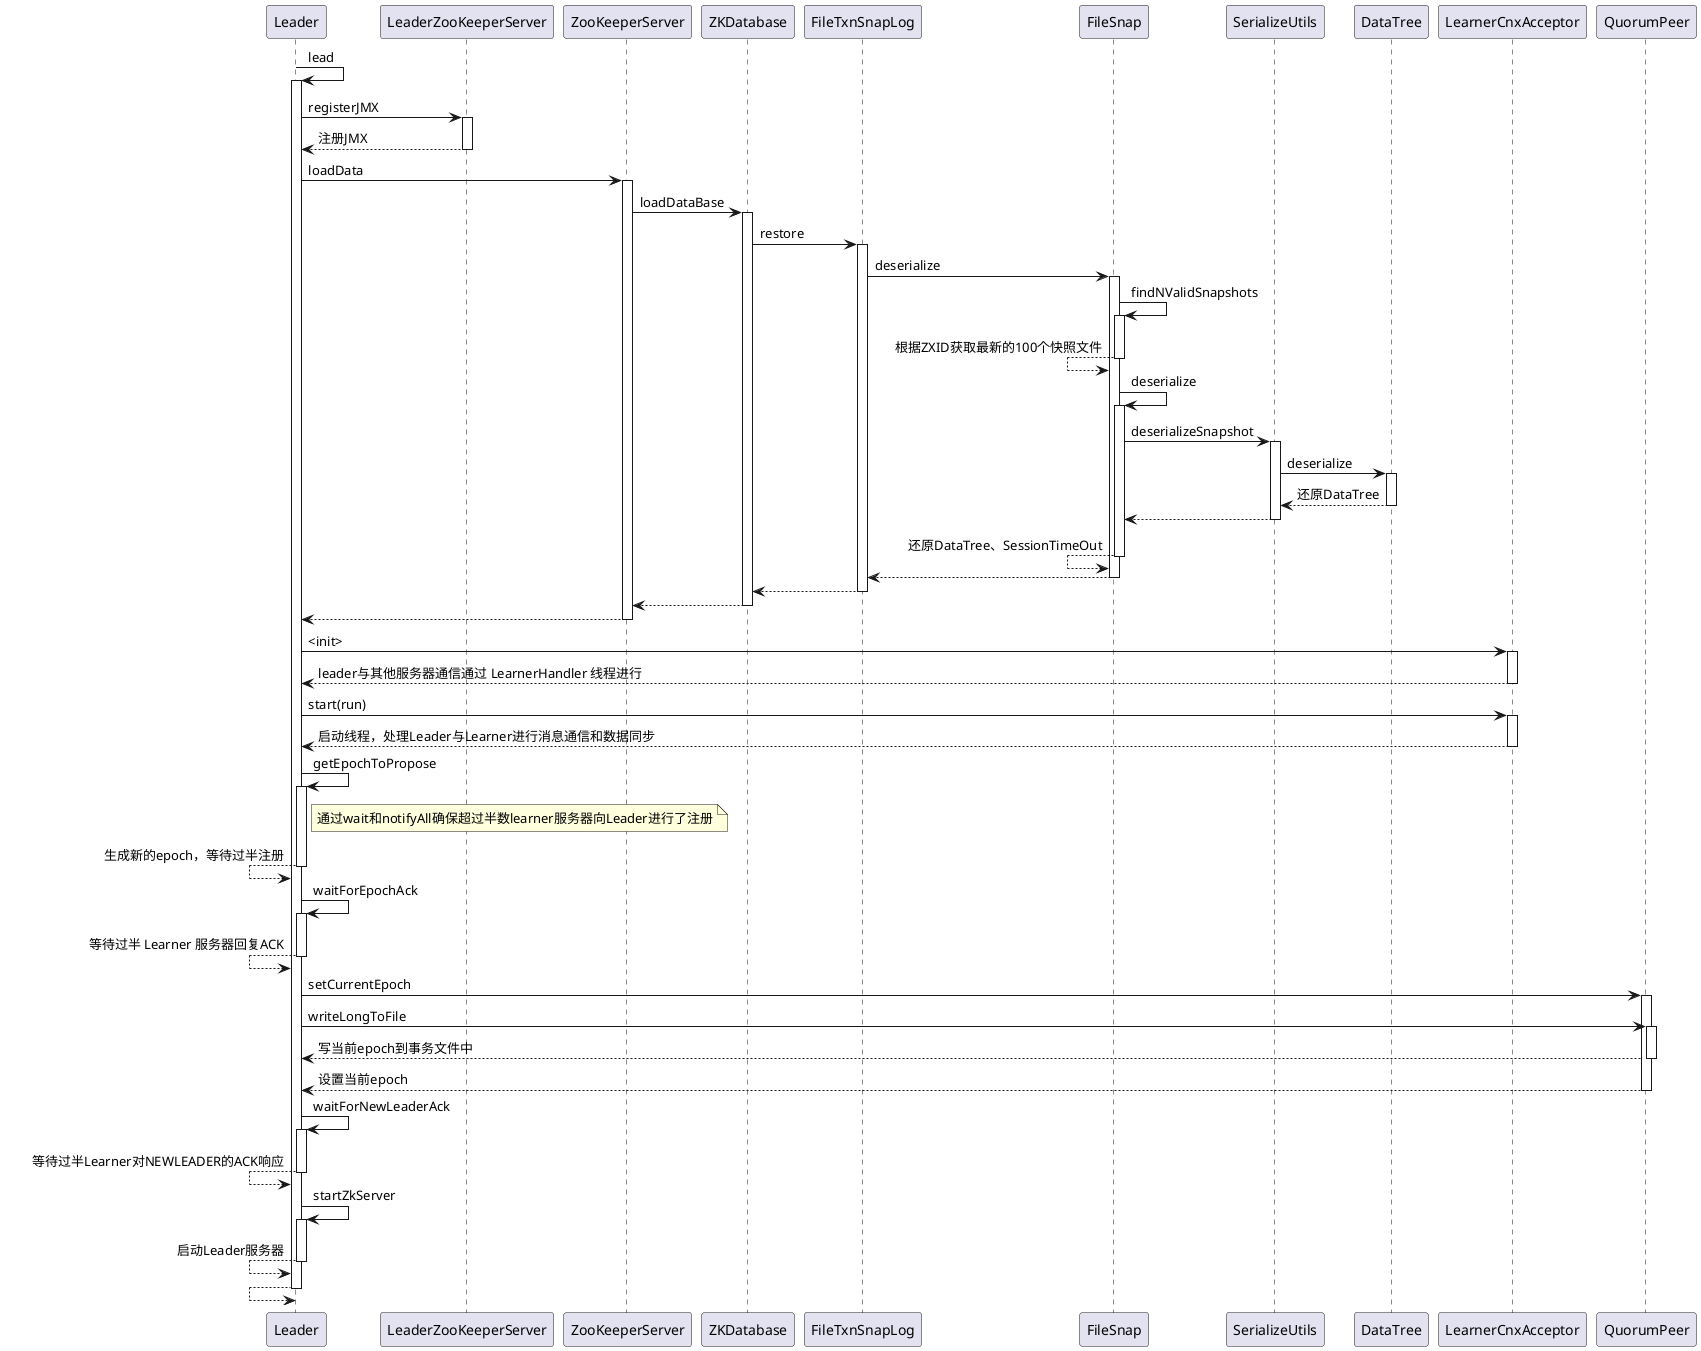 @startuml

Leader->Leader:lead
activate Leader

    Leader->LeaderZooKeeperServer:registerJMX
    activate LeaderZooKeeperServer
    Leader<--LeaderZooKeeperServer:注册JMX
    deactivate LeaderZooKeeperServer

    Leader->ZooKeeperServer:loadData
    activate ZooKeeperServer
        ZooKeeperServer->ZKDatabase:loadDataBase
        activate ZKDatabase
            ZKDatabase->FileTxnSnapLog:restore
            activate FileTxnSnapLog
                FileTxnSnapLog->FileSnap:deserialize
                activate FileSnap
                    FileSnap->FileSnap:findNValidSnapshots
                    activate FileSnap
                    FileSnap<--FileSnap:根据ZXID获取最新的100个快照文件
                    deactivate FileSnap
                    FileSnap->FileSnap:deserialize
                    activate FileSnap
                        FileSnap->SerializeUtils:deserializeSnapshot
                        activate SerializeUtils
                            SerializeUtils->DataTree:deserialize
                            activate DataTree
                            SerializeUtils<--DataTree:还原DataTree
                            deactivate DataTree
                        FileSnap<--SerializeUtils:
                        deactivate SerializeUtils
                    FileSnap<--FileSnap:还原DataTree、SessionTimeOut
                    deactivate FileSnap
                FileTxnSnapLog<--FileSnap:
                deactivate FileSnap
            ZKDatabase<--FileTxnSnapLog:
            deactivate FileTxnSnapLog
        ZooKeeperServer<--ZKDatabase:
        deactivate ZKDatabase
    Leader<--ZooKeeperServer:
    deactivate ZooKeeperServer

    Leader->LearnerCnxAcceptor:<init>
    activate LearnerCnxAcceptor
    Leader<--LearnerCnxAcceptor:leader与其他服务器通信通过 LearnerHandler 线程进行
    deactivate LearnerCnxAcceptor

    Leader->LearnerCnxAcceptor:start(run)
    activate LearnerCnxAcceptor
    Leader<--LearnerCnxAcceptor:启动线程，处理Leader与Learner进行消息通信和数据同步
    deactivate LearnerCnxAcceptor

    Leader->Leader:getEpochToPropose
    activate Leader
    note right of Leader: 通过wait和notifyAll确保超过半数learner服务器向Leader进行了注册
    Leader<--Leader:生成新的epoch，等待过半注册
    deactivate Leader

    Leader->Leader:waitForEpochAck
    activate Leader
    Leader<--Leader:等待过半 Learner 服务器回复ACK
    deactivate Leader

    Leader->QuorumPeer:setCurrentEpoch
    activate QuorumPeer
        Leader->QuorumPeer:writeLongToFile
        activate QuorumPeer
        Leader<--QuorumPeer:写当前epoch到事务文件中
        deactivate QuorumPeer
    Leader<--QuorumPeer:设置当前epoch
    deactivate QuorumPeer

    Leader->Leader:waitForNewLeaderAck
    activate Leader
    Leader<--Leader:等待过半Learner对NEWLEADER的ACK响应
    deactivate Leader

    Leader->Leader:startZkServer
    activate Leader
    Leader<--Leader:启动Leader服务器
    deactivate Leader

Leader<--Leader:
deactivate Leader

@enduml